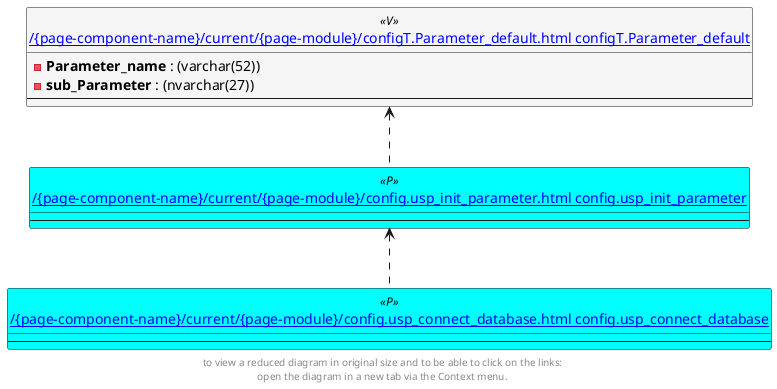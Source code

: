 @startuml
'Left to right direction
top to bottom direction
hide circle
'avoide "." issues:
set namespaceSeparator none


skinparam class {
  BackgroundColor White
  BackgroundColor<<FN>> Yellow
  BackgroundColor<<FS>> Yellow
  BackgroundColor<<FT>> LightGray
  BackgroundColor<<IF>> Yellow
  BackgroundColor<<IS>> Yellow
  BackgroundColor<<P>> Aqua
  BackgroundColor<<PC>> Aqua
  BackgroundColor<<SN>> Yellow
  BackgroundColor<<SO>> SlateBlue
  BackgroundColor<<TF>> LightGray
  BackgroundColor<<TR>> Tomato
  BackgroundColor<<U>> White
  BackgroundColor<<V>> WhiteSmoke
  BackgroundColor<<X>> Aqua
}


entity "[[{site-url}/{page-component-name}/current/{page-module}/config.usp_connect_database.html config.usp_connect_database]]" as config.usp_connect_database << P >> {
  --
}

entity "[[{site-url}/{page-component-name}/current/{page-module}/config.usp_init_parameter.html config.usp_init_parameter]]" as config.usp_init_parameter << P >> {
  --
}

entity "[[{site-url}/{page-component-name}/current/{page-module}/configT.Parameter_default.html configT.Parameter_default]]" as configT.Parameter_default << V >> {
  - **Parameter_name** : (varchar(52))
  - **sub_Parameter** : (nvarchar(27))
  --
}

config.usp_init_parameter <.. config.usp_connect_database
configT.Parameter_default <.. config.usp_init_parameter
footer
to view a reduced diagram in original size and to be able to click on the links:
open the diagram in a new tab via the Context menu.
end footer

@enduml

